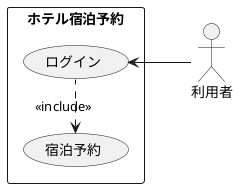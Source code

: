 @startuml ユースケース図
    left to right direction
    actor 利用者
    rectangle ホテル宿泊予約{
    usecase 宿泊予約
    usecase ログイン
    }
    ログイン <-- 利用者
    宿泊予約 <. ログイン : << include >>
@enduml